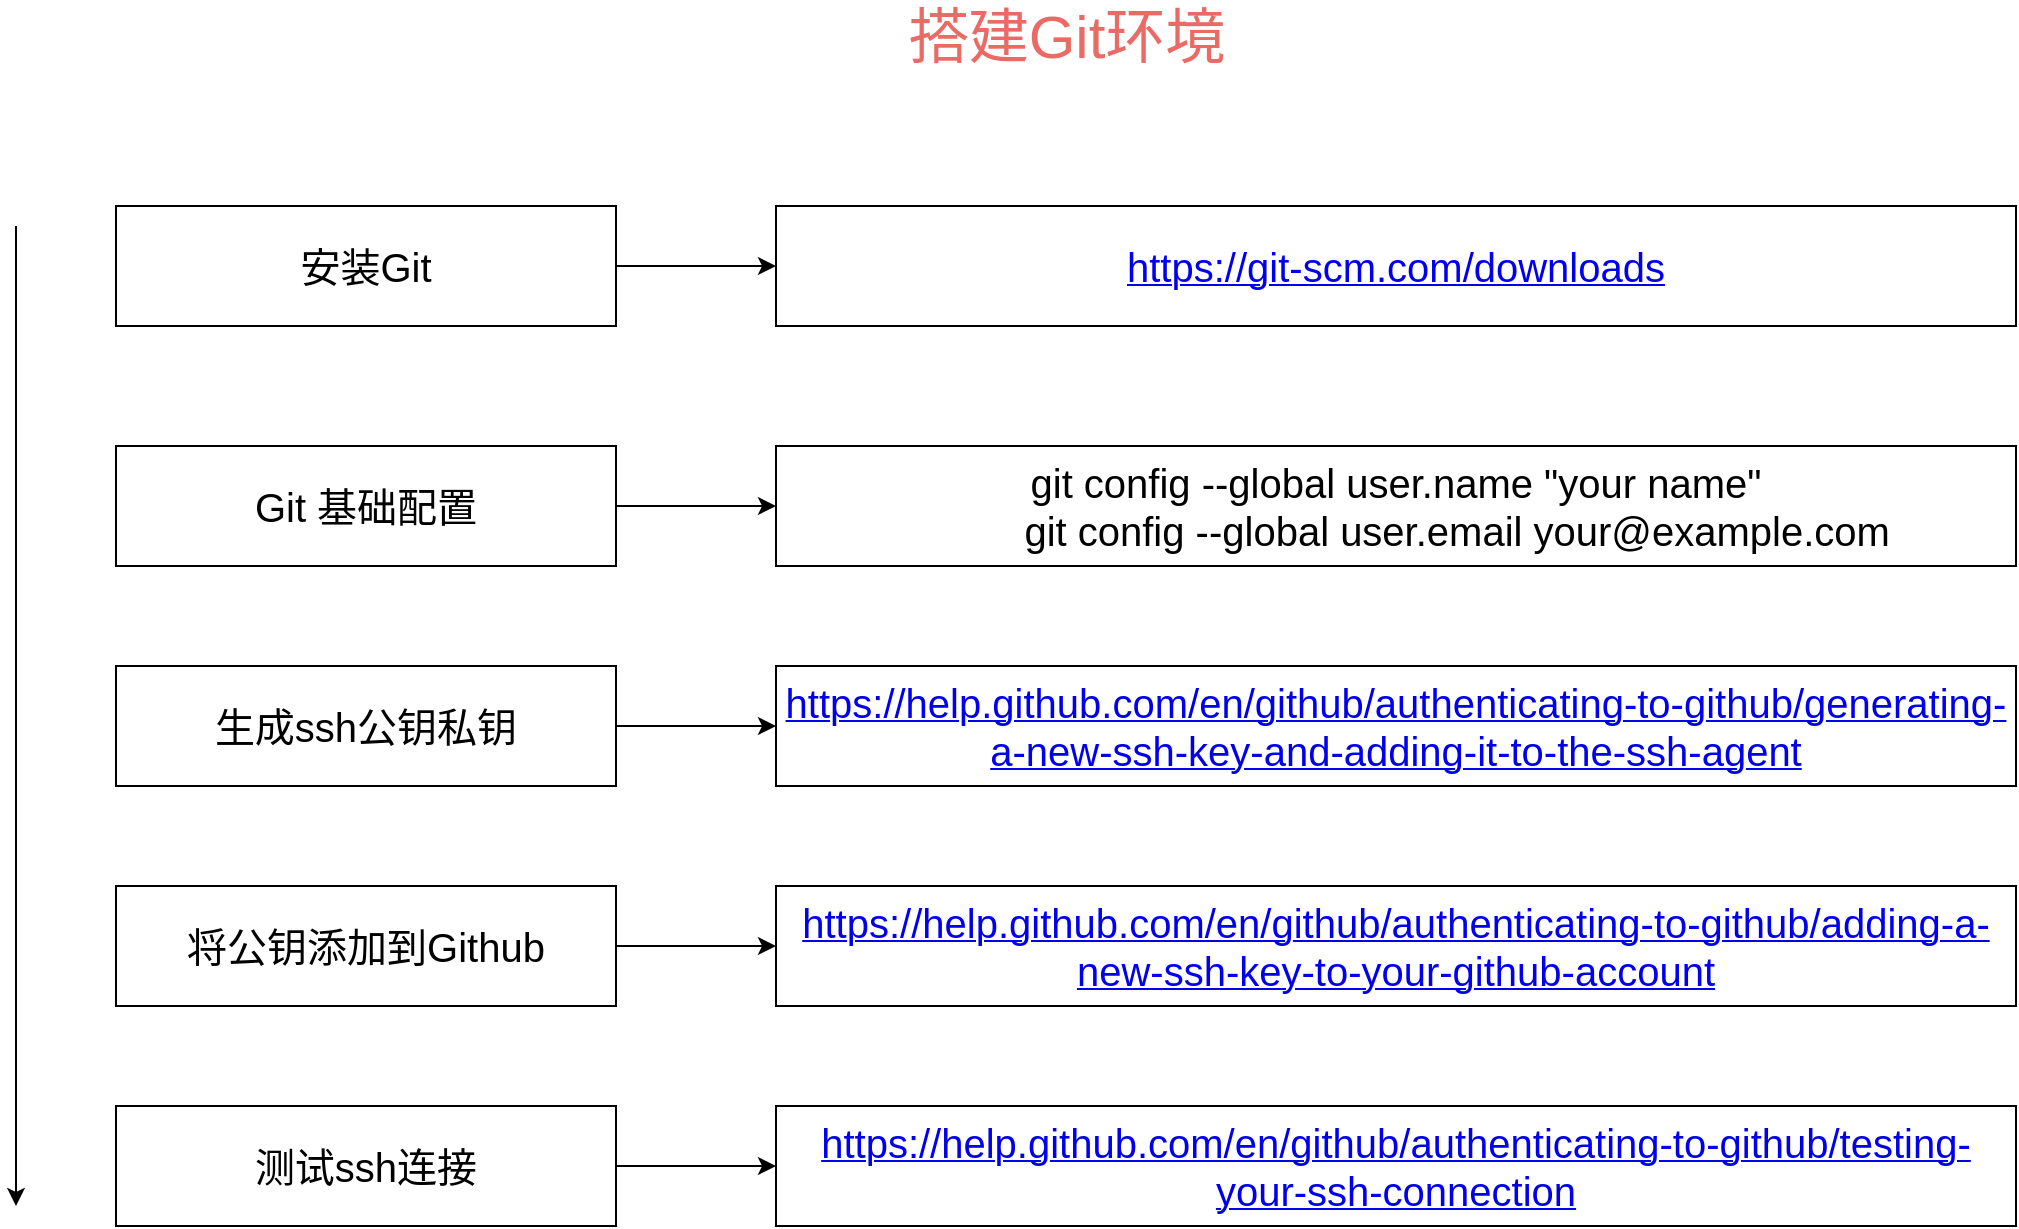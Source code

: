 <mxfile version="12.7.4" type="google" pages="2"><diagram id="qGrbdTylJba6kro7WLrH" name="Windows"><mxGraphModel dx="1186" dy="729" grid="1" gridSize="10" guides="1" tooltips="1" connect="1" arrows="1" fold="1" page="1" pageScale="1" pageWidth="1920" pageHeight="1200" math="0" shadow="0"><root><mxCell id="X_cbETtXxOosbLz88Fri-0"/><mxCell id="X_cbETtXxOosbLz88Fri-1" parent="X_cbETtXxOosbLz88Fri-0"/><mxCell id="0CAb1QS-LiBCiqvK4ZMU-0" value="" style="group" vertex="1" connectable="0" parent="X_cbETtXxOosbLz88Fri-1"><mxGeometry x="460" y="280" width="1000" height="610" as="geometry"/></mxCell><mxCell id="X_cbETtXxOosbLz88Fri-2" value="" style="group" parent="0CAb1QS-LiBCiqvK4ZMU-0" vertex="1" connectable="0"><mxGeometry width="1000" height="610" as="geometry"/></mxCell><mxCell id="X_cbETtXxOosbLz88Fri-3" value="&lt;font style=&quot;font-size: 30px&quot;&gt;搭建Git环境&lt;/font&gt;" style="text;html=1;align=center;verticalAlign=middle;resizable=0;points=[];autosize=1;fontColor=#EA6B66;" parent="X_cbETtXxOosbLz88Fri-2" vertex="1"><mxGeometry x="440" width="170" height="30" as="geometry"/></mxCell><mxCell id="X_cbETtXxOosbLz88Fri-4" value="&lt;font style=&quot;font-size: 20px&quot; color=&quot;#000000&quot;&gt;安装Git&lt;/font&gt;" style="rounded=0;whiteSpace=wrap;html=1;fontColor=#EA6B66;" parent="X_cbETtXxOosbLz88Fri-2" vertex="1"><mxGeometry x="50" y="100" width="250" height="60" as="geometry"/></mxCell><mxCell id="X_cbETtXxOosbLz88Fri-5" value="&lt;a href=&quot;https://git-scm.com/downloads&quot;&gt;&lt;font style=&quot;font-size: 20px&quot;&gt;https://git-scm.com/downloads&lt;/font&gt;&lt;/a&gt;" style="rounded=0;whiteSpace=wrap;html=1;fontColor=#EA6B66;" parent="X_cbETtXxOosbLz88Fri-2" vertex="1"><mxGeometry x="380" y="100" width="620" height="60" as="geometry"/></mxCell><mxCell id="X_cbETtXxOosbLz88Fri-6" value="" style="edgeStyle=orthogonalEdgeStyle;rounded=0;orthogonalLoop=1;jettySize=auto;html=1;fontColor=#EA6B66;" parent="X_cbETtXxOosbLz88Fri-2" source="X_cbETtXxOosbLz88Fri-4" target="X_cbETtXxOosbLz88Fri-5" edge="1"><mxGeometry relative="1" as="geometry"/></mxCell><mxCell id="X_cbETtXxOosbLz88Fri-7" value="&lt;font style=&quot;font-size: 20px&quot; color=&quot;#000000&quot;&gt;Git 基础配置&lt;/font&gt;" style="rounded=0;whiteSpace=wrap;html=1;fontColor=#EA6B66;" parent="X_cbETtXxOosbLz88Fri-2" vertex="1"><mxGeometry x="50" y="220" width="250" height="60" as="geometry"/></mxCell><mxCell id="X_cbETtXxOosbLz88Fri-8" value="&lt;font color=&quot;#000000&quot;&gt;&lt;span style=&quot;font-size: 20px&quot;&gt;git config --global user.name &quot;your name&quot; &lt;br&gt;&amp;nbsp; &amp;nbsp; &amp;nbsp; &amp;nbsp; &amp;nbsp; &amp;nbsp;git config --global user.email your@example.com&lt;/span&gt;&lt;/font&gt;" style="rounded=0;whiteSpace=wrap;html=1;fontColor=#EA6B66;" parent="X_cbETtXxOosbLz88Fri-2" vertex="1"><mxGeometry x="380" y="220" width="620" height="60" as="geometry"/></mxCell><mxCell id="X_cbETtXxOosbLz88Fri-9" value="" style="edgeStyle=orthogonalEdgeStyle;rounded=0;orthogonalLoop=1;jettySize=auto;html=1;fontColor=#EA6B66;" parent="X_cbETtXxOosbLz88Fri-2" source="X_cbETtXxOosbLz88Fri-7" target="X_cbETtXxOosbLz88Fri-8" edge="1"><mxGeometry relative="1" as="geometry"/></mxCell><mxCell id="X_cbETtXxOosbLz88Fri-10" value="&lt;font color=&quot;#000000&quot;&gt;&lt;span style=&quot;font-size: 20px&quot;&gt;生成ssh公钥私钥&lt;/span&gt;&lt;/font&gt;" style="rounded=0;whiteSpace=wrap;html=1;fontColor=#EA6B66;" parent="X_cbETtXxOosbLz88Fri-2" vertex="1"><mxGeometry x="50" y="330" width="250" height="60" as="geometry"/></mxCell><mxCell id="X_cbETtXxOosbLz88Fri-11" value="&lt;a href=&quot;https://help.github.com/en/github/authenticating-to-github/generating-a-new-ssh-key-and-adding-it-to-the-ssh-agent&quot;&gt;&lt;font style=&quot;font-size: 20px&quot;&gt;https://help.github.com/en/github/authenticating-to-github/generating-a-new-ssh-key-and-adding-it-to-the-ssh-agent&lt;/font&gt;&lt;/a&gt;" style="rounded=0;whiteSpace=wrap;html=1;fontColor=#EA6B66;" parent="X_cbETtXxOosbLz88Fri-2" vertex="1"><mxGeometry x="380" y="330" width="620" height="60" as="geometry"/></mxCell><mxCell id="X_cbETtXxOosbLz88Fri-12" value="" style="edgeStyle=orthogonalEdgeStyle;rounded=0;orthogonalLoop=1;jettySize=auto;html=1;fontColor=#EA6B66;" parent="X_cbETtXxOosbLz88Fri-2" source="X_cbETtXxOosbLz88Fri-10" target="X_cbETtXxOosbLz88Fri-11" edge="1"><mxGeometry relative="1" as="geometry"/></mxCell><mxCell id="X_cbETtXxOosbLz88Fri-13" value="&lt;font color=&quot;#000000&quot;&gt;&lt;span style=&quot;font-size: 20px&quot;&gt;将公钥添加到Github&lt;br&gt;&lt;/span&gt;&lt;/font&gt;" style="rounded=0;whiteSpace=wrap;html=1;fontColor=#EA6B66;" parent="X_cbETtXxOosbLz88Fri-2" vertex="1"><mxGeometry x="50" y="440" width="250" height="60" as="geometry"/></mxCell><mxCell id="X_cbETtXxOosbLz88Fri-14" value="&lt;a href=&quot;https://help.github.com/en/github/authenticating-to-github/adding-a-new-ssh-key-to-your-github-account&quot;&gt;&lt;font style=&quot;font-size: 20px&quot;&gt;https://help.github.com/en/github/authenticating-to-github/adding-a-new-ssh-key-to-your-github-account&lt;/font&gt;&lt;/a&gt;" style="rounded=0;whiteSpace=wrap;html=1;fontColor=#EA6B66;" parent="X_cbETtXxOosbLz88Fri-2" vertex="1"><mxGeometry x="380" y="440" width="620" height="60" as="geometry"/></mxCell><mxCell id="X_cbETtXxOosbLz88Fri-15" value="" style="edgeStyle=orthogonalEdgeStyle;rounded=0;orthogonalLoop=1;jettySize=auto;html=1;fontColor=#EA6B66;" parent="X_cbETtXxOosbLz88Fri-2" source="X_cbETtXxOosbLz88Fri-13" target="X_cbETtXxOosbLz88Fri-14" edge="1"><mxGeometry relative="1" as="geometry"/></mxCell><mxCell id="X_cbETtXxOosbLz88Fri-16" value="" style="endArrow=classic;html=1;fontColor=#EA6B66;" parent="X_cbETtXxOosbLz88Fri-2" edge="1"><mxGeometry width="50" height="50" relative="1" as="geometry"><mxPoint y="110" as="sourcePoint"/><mxPoint y="600" as="targetPoint"/></mxGeometry></mxCell><mxCell id="X_cbETtXxOosbLz88Fri-17" value="&lt;font color=&quot;#000000&quot;&gt;&lt;span style=&quot;font-size: 20px&quot;&gt;测试ssh连接&lt;br&gt;&lt;/span&gt;&lt;/font&gt;" style="rounded=0;whiteSpace=wrap;html=1;fontColor=#EA6B66;" parent="X_cbETtXxOosbLz88Fri-2" vertex="1"><mxGeometry x="50" y="550" width="250" height="60" as="geometry"/></mxCell><mxCell id="X_cbETtXxOosbLz88Fri-18" value="&lt;a href=&quot;https://help.github.com/en/github/authenticating-to-github/testing-your-ssh-connection&quot;&gt;&lt;font style=&quot;font-size: 20px&quot;&gt;https://help.github.com/en/github/authenticating-to-github/testing-your-ssh-connection&lt;/font&gt;&lt;/a&gt;" style="rounded=0;whiteSpace=wrap;html=1;fontColor=#EA6B66;" parent="X_cbETtXxOosbLz88Fri-2" vertex="1"><mxGeometry x="380" y="550" width="620" height="60" as="geometry"/></mxCell><mxCell id="X_cbETtXxOosbLz88Fri-19" value="" style="edgeStyle=orthogonalEdgeStyle;rounded=0;orthogonalLoop=1;jettySize=auto;html=1;fontColor=#EA6B66;" parent="X_cbETtXxOosbLz88Fri-2" source="X_cbETtXxOosbLz88Fri-17" target="X_cbETtXxOosbLz88Fri-18" edge="1"><mxGeometry relative="1" as="geometry"/></mxCell></root></mxGraphModel></diagram><diagram id="Lb2gcaWrPUdefBj0Ob56" name="options"><mxGraphModel dx="1186" dy="680" grid="1" gridSize="10" guides="1" tooltips="1" connect="1" arrows="1" fold="1" page="1" pageScale="1" pageWidth="1200" pageHeight="1920" math="0" shadow="0"><root><mxCell id="0"/><mxCell id="1" parent="0"/><mxCell id="aBBO7hvnffzyElRfvRye-1" value="&lt;font style=&quot;font-size: 30px&quot;&gt;下载慢？&lt;/font&gt;" style="text;html=1;align=center;verticalAlign=middle;resizable=0;points=[];autosize=1;" vertex="1" parent="1"><mxGeometry x="570" y="179" width="140" height="30" as="geometry"/></mxCell><mxCell id="aBBO7hvnffzyElRfvRye-2" value="&lt;a href=&quot;https://npm.taobao.org/mirrors/git-for-windows/&quot; style=&quot;white-space: normal&quot;&gt;&lt;font style=&quot;font-size: 20px&quot;&gt;https://npm.taobao.org/mirrors/git-for-windows/&lt;/font&gt;&lt;/a&gt;" style="rounded=0;whiteSpace=wrap;html=1;" vertex="1" parent="1"><mxGeometry x="430" y="290" width="470" height="60" as="geometry"/></mxCell><mxCell id="aBBO7hvnffzyElRfvRye-3" value="&lt;font style=&quot;font-size: 20px&quot;&gt;使用迅雷&lt;/font&gt;" style="rounded=0;whiteSpace=wrap;html=1;" vertex="1" parent="1"><mxGeometry x="430" y="400" width="470" height="60" as="geometry"/></mxCell></root></mxGraphModel></diagram></mxfile>